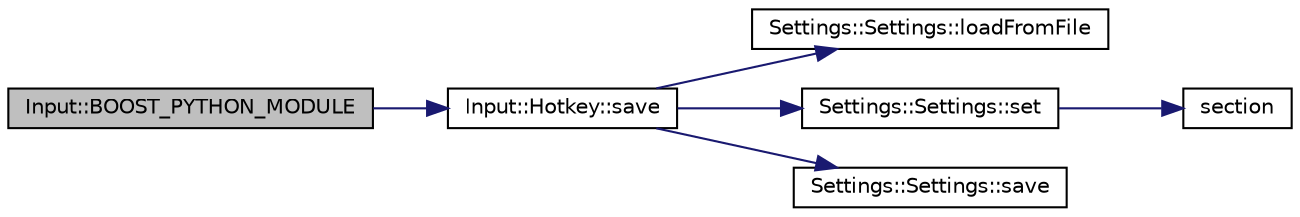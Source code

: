 digraph G
{
  edge [fontname="Helvetica",fontsize="10",labelfontname="Helvetica",labelfontsize="10"];
  node [fontname="Helvetica",fontsize="10",shape=record];
  rankdir="LR";
  Node1 [label="Input::BOOST_PYTHON_MODULE",height=0.2,width=0.4,color="black", fillcolor="grey75", style="filled" fontcolor="black"];
  Node1 -> Node2 [color="midnightblue",fontsize="10",style="solid",fontname="Helvetica"];
  Node2 [label="Input::Hotkey::save",height=0.2,width=0.4,color="black", fillcolor="white", style="filled",URL="$class_input_1_1_hotkey.html#a8e53b8978df34c035f336cc966646e41"];
  Node2 -> Node3 [color="midnightblue",fontsize="10",style="solid",fontname="Helvetica"];
  Node3 [label="Settings::Settings::loadFromFile",height=0.2,width=0.4,color="black", fillcolor="white", style="filled",URL="$class_settings_1_1_settings.html#aa1bd46b374b1279a3f4d66b2e01ab03c"];
  Node2 -> Node4 [color="midnightblue",fontsize="10",style="solid",fontname="Helvetica"];
  Node4 [label="Settings::Settings::set",height=0.2,width=0.4,color="black", fillcolor="white", style="filled",URL="$class_settings_1_1_settings.html#a617d9edfdc2c80e48b808efcd921b6bb"];
  Node4 -> Node5 [color="midnightblue",fontsize="10",style="solid",fontname="Helvetica"];
  Node5 [label="section",height=0.2,width=0.4,color="black", fillcolor="white", style="filled",URL="$readme_8md.html#a761c9db34323d25e19c1f4e803188d6b"];
  Node2 -> Node6 [color="midnightblue",fontsize="10",style="solid",fontname="Helvetica"];
  Node6 [label="Settings::Settings::save",height=0.2,width=0.4,color="black", fillcolor="white", style="filled",URL="$class_settings_1_1_settings.html#ae752b0e9050e09a7beb01e07582fd12f"];
}

